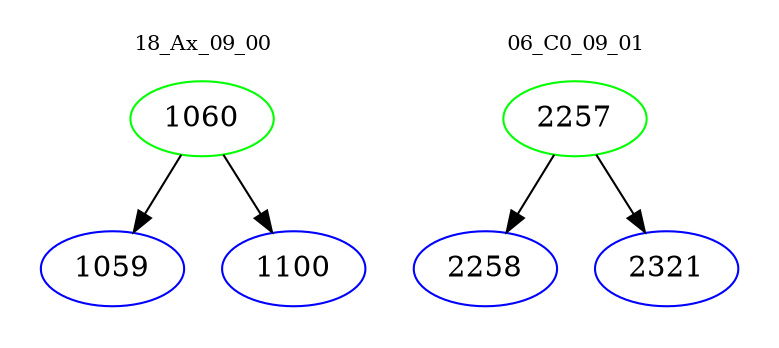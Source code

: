 digraph{
subgraph cluster_0 {
color = white
label = "18_Ax_09_00";
fontsize=10;
T0_1060 [label="1060", color="green"]
T0_1060 -> T0_1059 [color="black"]
T0_1059 [label="1059", color="blue"]
T0_1060 -> T0_1100 [color="black"]
T0_1100 [label="1100", color="blue"]
}
subgraph cluster_1 {
color = white
label = "06_C0_09_01";
fontsize=10;
T1_2257 [label="2257", color="green"]
T1_2257 -> T1_2258 [color="black"]
T1_2258 [label="2258", color="blue"]
T1_2257 -> T1_2321 [color="black"]
T1_2321 [label="2321", color="blue"]
}
}
